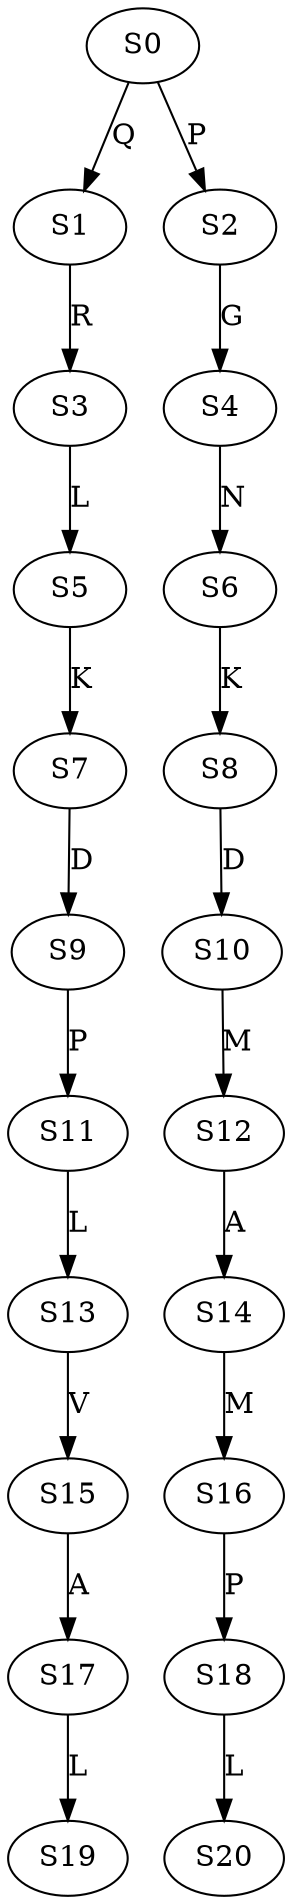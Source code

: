 strict digraph  {
	S0 -> S1 [ label = Q ];
	S0 -> S2 [ label = P ];
	S1 -> S3 [ label = R ];
	S2 -> S4 [ label = G ];
	S3 -> S5 [ label = L ];
	S4 -> S6 [ label = N ];
	S5 -> S7 [ label = K ];
	S6 -> S8 [ label = K ];
	S7 -> S9 [ label = D ];
	S8 -> S10 [ label = D ];
	S9 -> S11 [ label = P ];
	S10 -> S12 [ label = M ];
	S11 -> S13 [ label = L ];
	S12 -> S14 [ label = A ];
	S13 -> S15 [ label = V ];
	S14 -> S16 [ label = M ];
	S15 -> S17 [ label = A ];
	S16 -> S18 [ label = P ];
	S17 -> S19 [ label = L ];
	S18 -> S20 [ label = L ];
}
